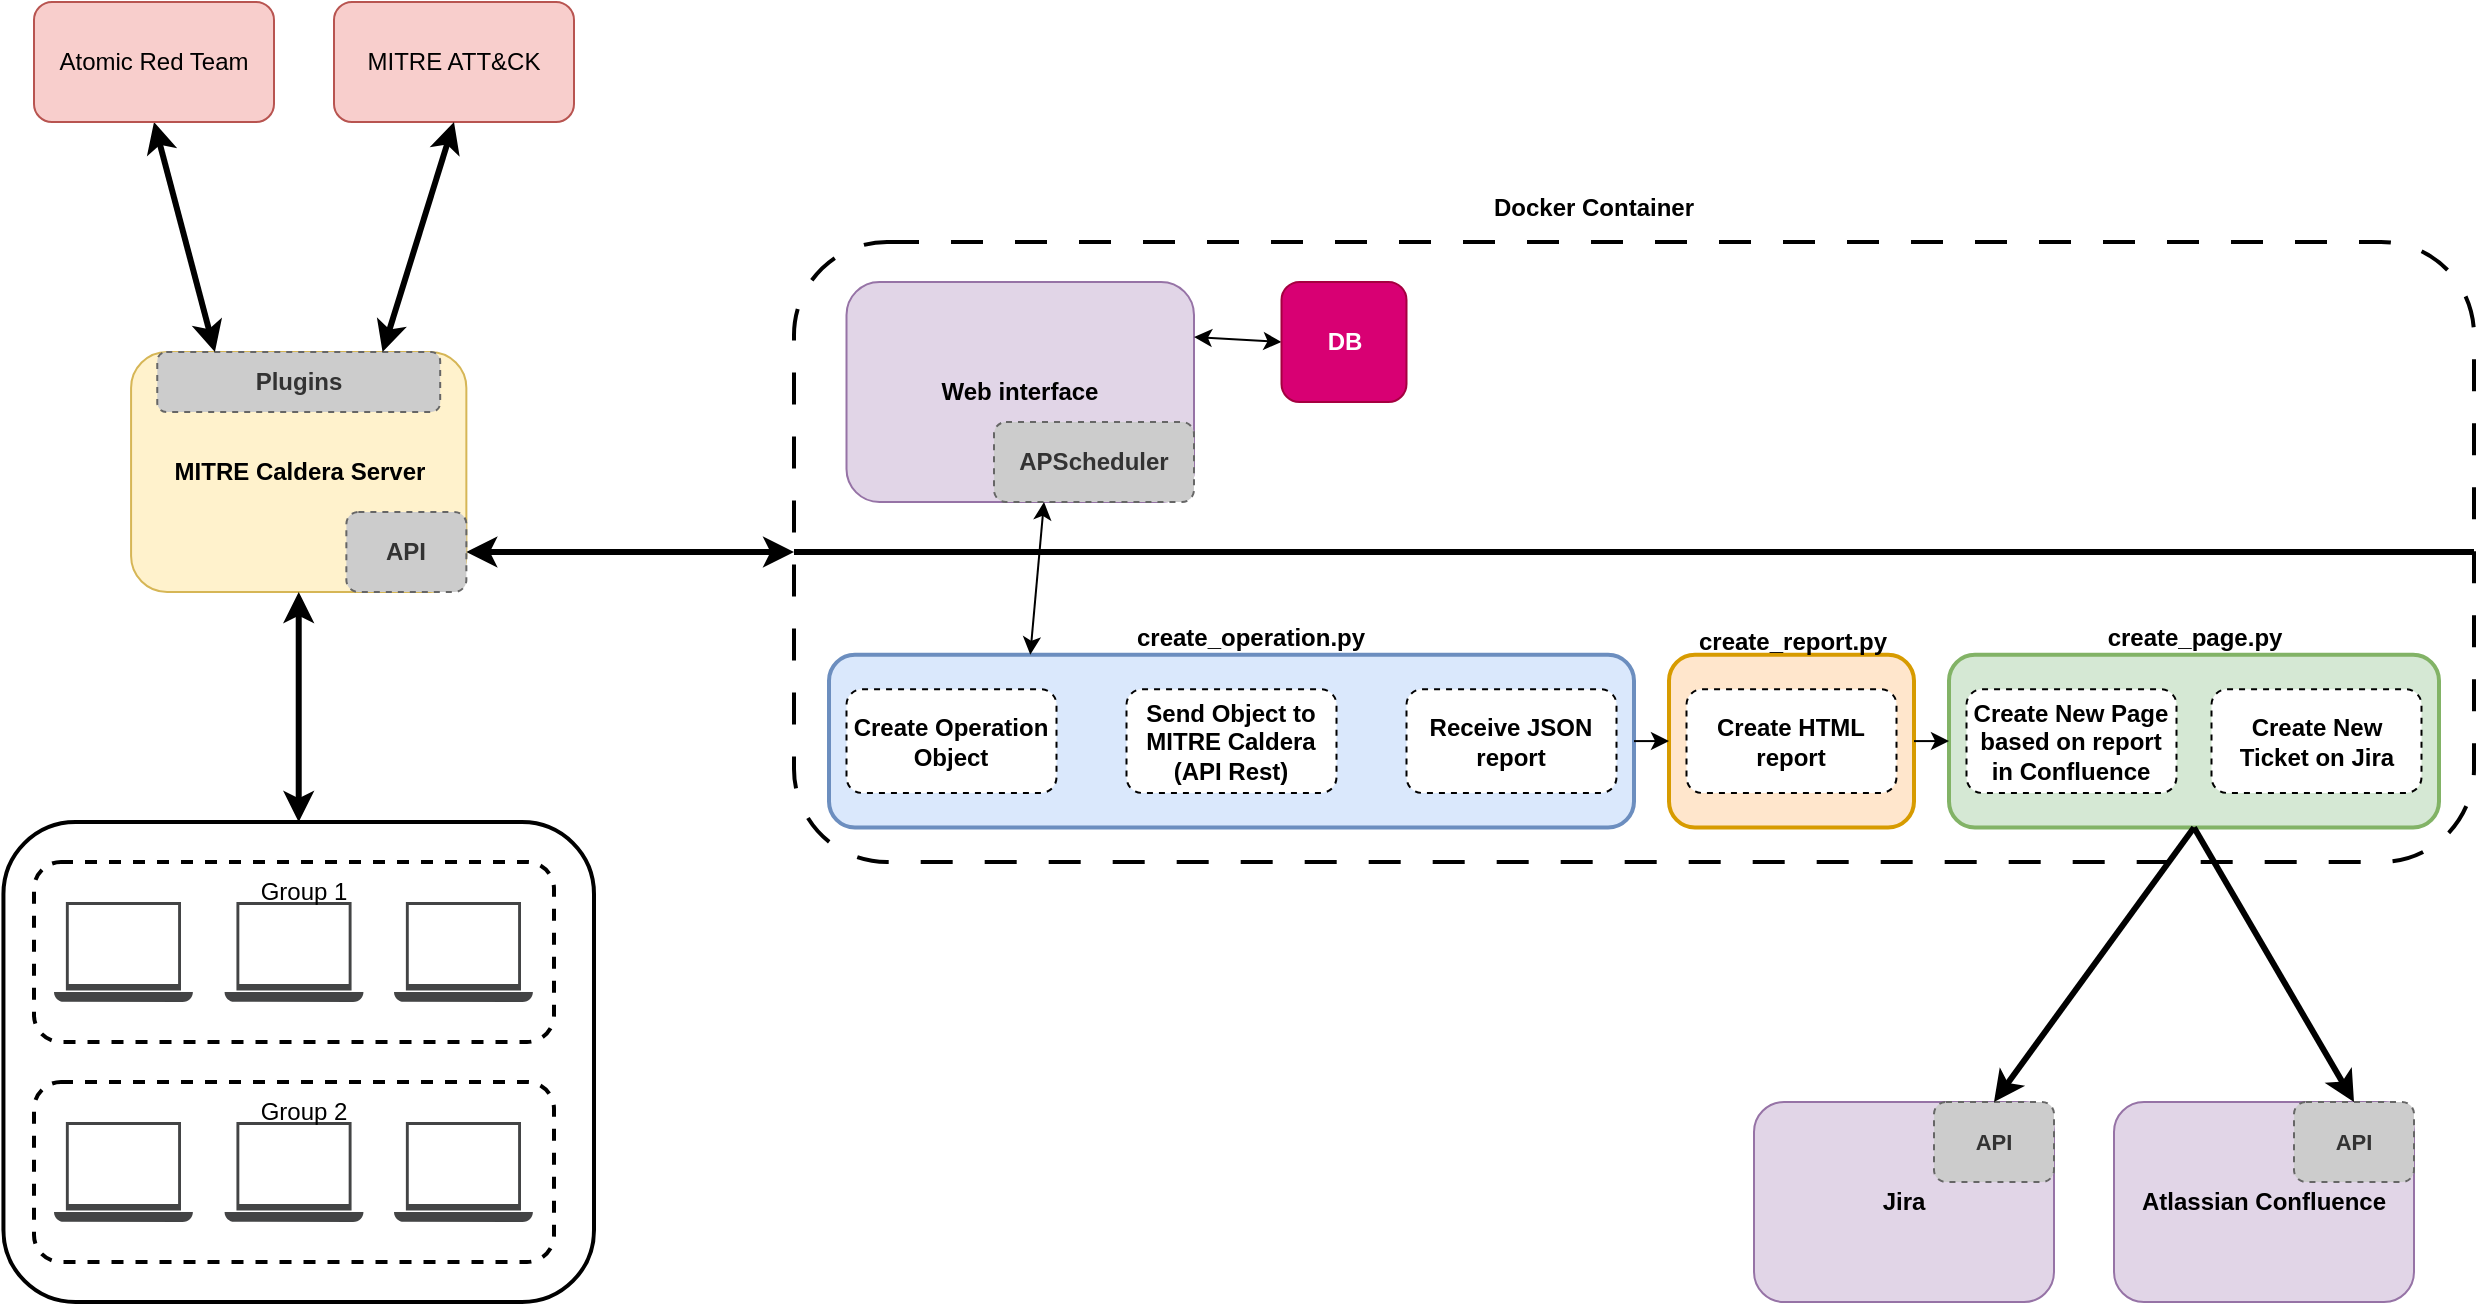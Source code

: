 <mxfile version="26.1.0">
  <diagram name="Page-1" id="6roKQk3cNseYiPaYmT7j">
    <mxGraphModel dx="1466" dy="1027" grid="1" gridSize="10" guides="1" tooltips="1" connect="1" arrows="1" fold="1" page="1" pageScale="1" pageWidth="850" pageHeight="1100" math="0" shadow="0">
      <root>
        <mxCell id="0" />
        <mxCell id="1" parent="0" />
        <mxCell id="Bffc2N9rmhMyqCuWBdmV-59" value="" style="group" vertex="1" connectable="0" parent="1">
          <mxGeometry x="480" y="730" width="840" height="190" as="geometry" />
        </mxCell>
        <mxCell id="Bffc2N9rmhMyqCuWBdmV-57" value="" style="rounded=1;whiteSpace=wrap;html=1;dashed=1;dashPattern=8 8;strokeWidth=2;" vertex="1" parent="Bffc2N9rmhMyqCuWBdmV-59">
          <mxGeometry y="-120" width="840" height="310" as="geometry" />
        </mxCell>
        <mxCell id="Bffc2N9rmhMyqCuWBdmV-9" value="" style="rounded=1;whiteSpace=wrap;html=1;strokeWidth=2;fillColor=#d5e8d4;strokeColor=#82b366;" vertex="1" parent="Bffc2N9rmhMyqCuWBdmV-59">
          <mxGeometry x="577.5" y="86.364" width="245.0" height="86.364" as="geometry" />
        </mxCell>
        <mxCell id="Bffc2N9rmhMyqCuWBdmV-8" value="" style="rounded=1;whiteSpace=wrap;html=1;strokeWidth=2;fillColor=#ffe6cc;strokeColor=#d79b00;" vertex="1" parent="Bffc2N9rmhMyqCuWBdmV-59">
          <mxGeometry x="437.5" y="86.364" width="122.5" height="86.364" as="geometry" />
        </mxCell>
        <mxCell id="Bffc2N9rmhMyqCuWBdmV-7" value="" style="rounded=1;whiteSpace=wrap;html=1;strokeWidth=2;fillColor=#dae8fc;strokeColor=#6c8ebf;" vertex="1" parent="Bffc2N9rmhMyqCuWBdmV-59">
          <mxGeometry x="17.5" y="86.364" width="402.5" height="86.364" as="geometry" />
        </mxCell>
        <mxCell id="Bffc2N9rmhMyqCuWBdmV-1" value="&lt;b&gt;Create Operation Object&lt;/b&gt;" style="rounded=1;whiteSpace=wrap;html=1;dashed=1;" vertex="1" parent="Bffc2N9rmhMyqCuWBdmV-59">
          <mxGeometry x="26.25" y="103.636" width="105" height="51.818" as="geometry" />
        </mxCell>
        <mxCell id="Bffc2N9rmhMyqCuWBdmV-2" value="&lt;b&gt;Send Object to MITRE Caldera (API Rest)&lt;/b&gt;" style="rounded=1;whiteSpace=wrap;html=1;dashed=1;" vertex="1" parent="Bffc2N9rmhMyqCuWBdmV-59">
          <mxGeometry x="166.25" y="103.636" width="105" height="51.818" as="geometry" />
        </mxCell>
        <mxCell id="Bffc2N9rmhMyqCuWBdmV-3" value="&lt;b&gt;Receive JSON report&lt;/b&gt;" style="rounded=1;whiteSpace=wrap;html=1;dashed=1;" vertex="1" parent="Bffc2N9rmhMyqCuWBdmV-59">
          <mxGeometry x="306.25" y="103.636" width="105" height="51.818" as="geometry" />
        </mxCell>
        <mxCell id="Bffc2N9rmhMyqCuWBdmV-4" value="&lt;b&gt;Create HTML report&lt;/b&gt;" style="rounded=1;whiteSpace=wrap;html=1;dashed=1;" vertex="1" parent="Bffc2N9rmhMyqCuWBdmV-59">
          <mxGeometry x="446.25" y="103.636" width="105" height="51.818" as="geometry" />
        </mxCell>
        <mxCell id="Bffc2N9rmhMyqCuWBdmV-5" value="&lt;b&gt;Create New Page based on report in Confluence&lt;/b&gt;" style="rounded=1;whiteSpace=wrap;html=1;dashed=1;" vertex="1" parent="Bffc2N9rmhMyqCuWBdmV-59">
          <mxGeometry x="586.25" y="103.636" width="105" height="51.818" as="geometry" />
        </mxCell>
        <mxCell id="Bffc2N9rmhMyqCuWBdmV-10" value="&lt;b&gt;create_operation.py&lt;/b&gt;" style="text;html=1;align=center;verticalAlign=middle;resizable=0;points=[];autosize=1;strokeColor=none;fillColor=none;" vertex="1" parent="Bffc2N9rmhMyqCuWBdmV-59">
          <mxGeometry x="157.5" y="63.274" width="140" height="30" as="geometry" />
        </mxCell>
        <mxCell id="Bffc2N9rmhMyqCuWBdmV-11" value="&lt;b&gt;create_report.py&lt;/b&gt;" style="text;html=1;align=center;verticalAlign=middle;whiteSpace=wrap;rounded=0;" vertex="1" parent="Bffc2N9rmhMyqCuWBdmV-59">
          <mxGeometry x="472.5" y="67.364" width="52.5" height="25.909" as="geometry" />
        </mxCell>
        <mxCell id="Bffc2N9rmhMyqCuWBdmV-12" value="&lt;b&gt;create_page.py&lt;/b&gt;" style="text;html=1;align=center;verticalAlign=middle;whiteSpace=wrap;rounded=0;" vertex="1" parent="Bffc2N9rmhMyqCuWBdmV-59">
          <mxGeometry x="673.75" y="65.324" width="52.5" height="25.909" as="geometry" />
        </mxCell>
        <mxCell id="Bffc2N9rmhMyqCuWBdmV-13" value="&lt;b&gt;Create New Ticket on Jira&lt;/b&gt;" style="rounded=1;whiteSpace=wrap;html=1;dashed=1;" vertex="1" parent="Bffc2N9rmhMyqCuWBdmV-59">
          <mxGeometry x="708.75" y="103.636" width="105" height="51.818" as="geometry" />
        </mxCell>
        <mxCell id="Bffc2N9rmhMyqCuWBdmV-65" value="" style="endArrow=classic;html=1;rounded=0;exitX=1;exitY=0.5;exitDx=0;exitDy=0;entryX=0;entryY=0.5;entryDx=0;entryDy=0;" edge="1" parent="Bffc2N9rmhMyqCuWBdmV-59" source="Bffc2N9rmhMyqCuWBdmV-7" target="Bffc2N9rmhMyqCuWBdmV-8">
          <mxGeometry width="50" height="50" relative="1" as="geometry">
            <mxPoint x="400" y="170" as="sourcePoint" />
            <mxPoint x="450" y="120" as="targetPoint" />
          </mxGeometry>
        </mxCell>
        <mxCell id="Bffc2N9rmhMyqCuWBdmV-66" value="" style="endArrow=classic;html=1;rounded=0;exitX=1;exitY=0.5;exitDx=0;exitDy=0;entryX=0;entryY=0.5;entryDx=0;entryDy=0;" edge="1" parent="Bffc2N9rmhMyqCuWBdmV-59" source="Bffc2N9rmhMyqCuWBdmV-8" target="Bffc2N9rmhMyqCuWBdmV-9">
          <mxGeometry width="50" height="50" relative="1" as="geometry">
            <mxPoint x="230" y="310" as="sourcePoint" />
            <mxPoint x="280" y="260" as="targetPoint" />
          </mxGeometry>
        </mxCell>
        <mxCell id="Bffc2N9rmhMyqCuWBdmV-67" value="" style="endArrow=none;html=1;strokeWidth=3;rounded=0;entryX=1;entryY=0.5;entryDx=0;entryDy=0;exitX=0;exitY=0.5;exitDx=0;exitDy=0;strokeColor=default;curved=0;" edge="1" parent="Bffc2N9rmhMyqCuWBdmV-59" source="Bffc2N9rmhMyqCuWBdmV-57" target="Bffc2N9rmhMyqCuWBdmV-57">
          <mxGeometry width="50" height="50" relative="1" as="geometry">
            <mxPoint y="50" as="sourcePoint" />
            <mxPoint x="50" as="targetPoint" />
          </mxGeometry>
        </mxCell>
        <mxCell id="Bffc2N9rmhMyqCuWBdmV-15" value="&lt;b&gt;MITRE Caldera Server&lt;/b&gt;" style="rounded=1;whiteSpace=wrap;html=1;fillColor=#fff2cc;strokeColor=#d6b656;fillStyle=solid;" vertex="1" parent="1">
          <mxGeometry x="148.54" y="665" width="167.64" height="120" as="geometry" />
        </mxCell>
        <mxCell id="Bffc2N9rmhMyqCuWBdmV-16" value="" style="group" vertex="1" connectable="0" parent="1">
          <mxGeometry x="100" y="920" width="280" height="220" as="geometry" />
        </mxCell>
        <mxCell id="Bffc2N9rmhMyqCuWBdmV-17" value="" style="group" vertex="1" connectable="0" parent="Bffc2N9rmhMyqCuWBdmV-16">
          <mxGeometry width="280" height="220" as="geometry" />
        </mxCell>
        <mxCell id="Bffc2N9rmhMyqCuWBdmV-18" value="" style="rounded=1;whiteSpace=wrap;html=1;strokeWidth=2;" vertex="1" parent="Bffc2N9rmhMyqCuWBdmV-17">
          <mxGeometry x="-15.28" y="-20" width="295.28" height="240" as="geometry" />
        </mxCell>
        <mxCell id="Bffc2N9rmhMyqCuWBdmV-19" value="" style="rounded=1;whiteSpace=wrap;html=1;dashed=1;strokeWidth=2;" vertex="1" parent="Bffc2N9rmhMyqCuWBdmV-17">
          <mxGeometry width="260" height="90" as="geometry" />
        </mxCell>
        <mxCell id="Bffc2N9rmhMyqCuWBdmV-20" value="" style="sketch=0;pointerEvents=1;shadow=0;dashed=0;html=1;strokeColor=none;fillColor=#434445;aspect=fixed;labelPosition=center;verticalLabelPosition=bottom;verticalAlign=top;align=center;outlineConnect=0;shape=mxgraph.vvd.laptop;" vertex="1" parent="Bffc2N9rmhMyqCuWBdmV-17">
          <mxGeometry x="10" y="20" width="69.44" height="50" as="geometry" />
        </mxCell>
        <mxCell id="Bffc2N9rmhMyqCuWBdmV-21" value="" style="sketch=0;pointerEvents=1;shadow=0;dashed=0;html=1;strokeColor=none;fillColor=#434445;aspect=fixed;labelPosition=center;verticalLabelPosition=bottom;verticalAlign=top;align=center;outlineConnect=0;shape=mxgraph.vvd.laptop;" vertex="1" parent="Bffc2N9rmhMyqCuWBdmV-17">
          <mxGeometry x="95.28" y="20" width="69.44" height="50" as="geometry" />
        </mxCell>
        <mxCell id="Bffc2N9rmhMyqCuWBdmV-22" value="" style="sketch=0;pointerEvents=1;shadow=0;dashed=0;html=1;strokeColor=none;fillColor=#434445;aspect=fixed;labelPosition=center;verticalLabelPosition=bottom;verticalAlign=top;align=center;outlineConnect=0;shape=mxgraph.vvd.laptop;" vertex="1" parent="Bffc2N9rmhMyqCuWBdmV-17">
          <mxGeometry x="180" y="20" width="69.44" height="50" as="geometry" />
        </mxCell>
        <mxCell id="Bffc2N9rmhMyqCuWBdmV-23" value="Group 1" style="text;html=1;align=center;verticalAlign=middle;whiteSpace=wrap;rounded=0;" vertex="1" parent="Bffc2N9rmhMyqCuWBdmV-17">
          <mxGeometry x="105" width="60" height="30" as="geometry" />
        </mxCell>
        <mxCell id="Bffc2N9rmhMyqCuWBdmV-24" value="" style="shape=image;verticalLabelPosition=bottom;labelBackgroundColor=default;verticalAlign=top;aspect=fixed;imageAspect=0;image=https://cdn.freelogovectors.net/wp-content/uploads/2023/07/linux-logo-02-freelogovectors.net_.png;" vertex="1" parent="Bffc2N9rmhMyqCuWBdmV-17">
          <mxGeometry x="105" y="22.5" width="50" height="37.5" as="geometry" />
        </mxCell>
        <mxCell id="Bffc2N9rmhMyqCuWBdmV-25" value="" style="shape=image;verticalLabelPosition=bottom;labelBackgroundColor=default;verticalAlign=top;aspect=fixed;imageAspect=0;image=https://upload.wikimedia.org/wikipedia/commons/thumb/a/ae/Windows_key_logo_2012_%28dark-grey%29.svg/1862px-Windows_key_logo_2012_%28dark-grey%29.svg.png;" vertex="1" parent="Bffc2N9rmhMyqCuWBdmV-17">
          <mxGeometry x="31.1" y="26.25" width="27.25" height="30" as="geometry" />
        </mxCell>
        <mxCell id="Bffc2N9rmhMyqCuWBdmV-26" value="" style="shape=image;verticalLabelPosition=bottom;labelBackgroundColor=default;verticalAlign=top;aspect=fixed;imageAspect=0;image=https://cdn-icons-png.flaticon.com/512/2/2235.png;" vertex="1" parent="Bffc2N9rmhMyqCuWBdmV-17">
          <mxGeometry x="198.72" y="25.25" width="32" height="32" as="geometry" />
        </mxCell>
        <mxCell id="Bffc2N9rmhMyqCuWBdmV-27" value="" style="group" vertex="1" connectable="0" parent="Bffc2N9rmhMyqCuWBdmV-16">
          <mxGeometry y="110" width="260" height="90" as="geometry" />
        </mxCell>
        <mxCell id="Bffc2N9rmhMyqCuWBdmV-28" value="" style="rounded=1;whiteSpace=wrap;html=1;dashed=1;strokeWidth=2;" vertex="1" parent="Bffc2N9rmhMyqCuWBdmV-27">
          <mxGeometry width="260" height="90" as="geometry" />
        </mxCell>
        <mxCell id="Bffc2N9rmhMyqCuWBdmV-29" value="" style="sketch=0;pointerEvents=1;shadow=0;dashed=0;html=1;strokeColor=none;fillColor=#434445;aspect=fixed;labelPosition=center;verticalLabelPosition=bottom;verticalAlign=top;align=center;outlineConnect=0;shape=mxgraph.vvd.laptop;" vertex="1" parent="Bffc2N9rmhMyqCuWBdmV-27">
          <mxGeometry x="10" y="20" width="69.44" height="50" as="geometry" />
        </mxCell>
        <mxCell id="Bffc2N9rmhMyqCuWBdmV-30" value="" style="sketch=0;pointerEvents=1;shadow=0;dashed=0;html=1;strokeColor=none;fillColor=#434445;aspect=fixed;labelPosition=center;verticalLabelPosition=bottom;verticalAlign=top;align=center;outlineConnect=0;shape=mxgraph.vvd.laptop;" vertex="1" parent="Bffc2N9rmhMyqCuWBdmV-27">
          <mxGeometry x="95.28" y="20" width="69.44" height="50" as="geometry" />
        </mxCell>
        <mxCell id="Bffc2N9rmhMyqCuWBdmV-31" value="" style="sketch=0;pointerEvents=1;shadow=0;dashed=0;html=1;strokeColor=none;fillColor=#434445;aspect=fixed;labelPosition=center;verticalLabelPosition=bottom;verticalAlign=top;align=center;outlineConnect=0;shape=mxgraph.vvd.laptop;" vertex="1" parent="Bffc2N9rmhMyqCuWBdmV-27">
          <mxGeometry x="180" y="20" width="69.44" height="50" as="geometry" />
        </mxCell>
        <mxCell id="Bffc2N9rmhMyqCuWBdmV-32" value="Group 2" style="text;html=1;align=center;verticalAlign=middle;whiteSpace=wrap;rounded=0;" vertex="1" parent="Bffc2N9rmhMyqCuWBdmV-27">
          <mxGeometry x="105" width="60" height="30" as="geometry" />
        </mxCell>
        <mxCell id="Bffc2N9rmhMyqCuWBdmV-33" value="" style="shape=image;verticalLabelPosition=bottom;labelBackgroundColor=default;verticalAlign=top;aspect=fixed;imageAspect=0;image=https://upload.wikimedia.org/wikipedia/commons/thumb/a/ae/Windows_key_logo_2012_%28dark-grey%29.svg/1862px-Windows_key_logo_2012_%28dark-grey%29.svg.png;" vertex="1" parent="Bffc2N9rmhMyqCuWBdmV-27">
          <mxGeometry x="116.37" y="27" width="27.25" height="30" as="geometry" />
        </mxCell>
        <mxCell id="Bffc2N9rmhMyqCuWBdmV-34" value="" style="shape=image;verticalLabelPosition=bottom;labelBackgroundColor=default;verticalAlign=top;aspect=fixed;imageAspect=0;image=https://cdn.freelogovectors.net/wp-content/uploads/2023/07/linux-logo-02-freelogovectors.net_.png;" vertex="1" parent="Bffc2N9rmhMyqCuWBdmV-27">
          <mxGeometry x="188.39" y="22.25" width="52.66" height="39.5" as="geometry" />
        </mxCell>
        <mxCell id="Bffc2N9rmhMyqCuWBdmV-35" value="" style="shape=image;verticalLabelPosition=bottom;labelBackgroundColor=default;verticalAlign=top;aspect=fixed;imageAspect=0;image=https://upload.wikimedia.org/wikipedia/commons/thumb/a/ae/Windows_key_logo_2012_%28dark-grey%29.svg/1862px-Windows_key_logo_2012_%28dark-grey%29.svg.png;" vertex="1" parent="Bffc2N9rmhMyqCuWBdmV-27">
          <mxGeometry x="31.1" y="27" width="27.25" height="30" as="geometry" />
        </mxCell>
        <mxCell id="Bffc2N9rmhMyqCuWBdmV-36" value="" style="endArrow=classic;startArrow=classic;html=1;rounded=0;entryX=0.5;entryY=1;entryDx=0;entryDy=0;exitX=0.5;exitY=0;exitDx=0;exitDy=0;strokeWidth=3;" edge="1" parent="1" source="Bffc2N9rmhMyqCuWBdmV-18" target="Bffc2N9rmhMyqCuWBdmV-15">
          <mxGeometry width="50" height="50" relative="1" as="geometry">
            <mxPoint x="180" y="870" as="sourcePoint" />
            <mxPoint x="230" y="820" as="targetPoint" />
          </mxGeometry>
        </mxCell>
        <mxCell id="Bffc2N9rmhMyqCuWBdmV-38" value="&lt;b&gt;Atlassian Confluence&lt;/b&gt;" style="rounded=1;whiteSpace=wrap;html=1;fillColor=#e1d5e7;strokeColor=#9673a6;gradientDirection=north;" vertex="1" parent="1">
          <mxGeometry x="1140" y="1040" width="150" height="100" as="geometry" />
        </mxCell>
        <mxCell id="Bffc2N9rmhMyqCuWBdmV-39" value="&lt;b&gt;API&lt;/b&gt;" style="rounded=1;whiteSpace=wrap;html=1;fillColor=#CCCCCC;strokeColor=#666666;gradientDirection=north;dashed=1;fontColor=#333333;" vertex="1" parent="1">
          <mxGeometry x="256.18" y="745" width="60" height="40" as="geometry" />
        </mxCell>
        <mxCell id="Bffc2N9rmhMyqCuWBdmV-40" value="" style="endArrow=classic;startArrow=classic;html=1;rounded=0;exitX=1;exitY=0.5;exitDx=0;exitDy=0;entryX=0;entryY=0.5;entryDx=0;entryDy=0;strokeWidth=3;" edge="1" parent="1" source="Bffc2N9rmhMyqCuWBdmV-39" target="Bffc2N9rmhMyqCuWBdmV-57">
          <mxGeometry width="50" height="50" relative="1" as="geometry">
            <mxPoint x="410" y="910" as="sourcePoint" />
            <mxPoint x="430" y="770" as="targetPoint" />
          </mxGeometry>
        </mxCell>
        <mxCell id="Bffc2N9rmhMyqCuWBdmV-46" value="&lt;b&gt;&lt;font style=&quot;font-size: 11px;&quot;&gt;API&lt;/font&gt;&lt;/b&gt;" style="rounded=1;whiteSpace=wrap;html=1;fillColor=#CCCCCC;strokeColor=#666666;gradientDirection=north;dashed=1;fontColor=#333333;" vertex="1" parent="1">
          <mxGeometry x="1230" y="1040" width="60" height="40" as="geometry" />
        </mxCell>
        <mxCell id="Bffc2N9rmhMyqCuWBdmV-47" value="" style="endArrow=classic;html=1;rounded=0;exitX=0.5;exitY=1;exitDx=0;exitDy=0;entryX=0.5;entryY=0;entryDx=0;entryDy=0;strokeWidth=3;" edge="1" parent="1" source="Bffc2N9rmhMyqCuWBdmV-9" target="Bffc2N9rmhMyqCuWBdmV-46">
          <mxGeometry width="50" height="50" relative="1" as="geometry">
            <mxPoint x="1170" y="930" as="sourcePoint" />
            <mxPoint x="1290" y="980" as="targetPoint" />
          </mxGeometry>
        </mxCell>
        <mxCell id="Bffc2N9rmhMyqCuWBdmV-48" value="&lt;b&gt;Plugins&lt;/b&gt;" style="rounded=1;whiteSpace=wrap;html=1;fillColor=#CCCCCC;strokeColor=#666666;gradientDirection=north;dashed=1;fontColor=#333333;" vertex="1" parent="1">
          <mxGeometry x="161.63" y="665" width="141.46" height="30" as="geometry" />
        </mxCell>
        <mxCell id="Bffc2N9rmhMyqCuWBdmV-49" value="&lt;b&gt;Jira&lt;/b&gt;" style="rounded=1;whiteSpace=wrap;html=1;fillColor=#e1d5e7;strokeColor=#9673a6;gradientDirection=north;" vertex="1" parent="1">
          <mxGeometry x="960" y="1040" width="150" height="100" as="geometry" />
        </mxCell>
        <mxCell id="Bffc2N9rmhMyqCuWBdmV-50" value="&lt;b&gt;&lt;font style=&quot;font-size: 11px;&quot;&gt;API&lt;/font&gt;&lt;/b&gt;" style="rounded=1;whiteSpace=wrap;html=1;fillColor=#CCCCCC;strokeColor=#666666;gradientDirection=north;dashed=1;fontColor=#333333;" vertex="1" parent="1">
          <mxGeometry x="1050" y="1040" width="60" height="40" as="geometry" />
        </mxCell>
        <mxCell id="Bffc2N9rmhMyqCuWBdmV-51" value="" style="endArrow=classic;html=1;rounded=0;entryX=0.5;entryY=0;entryDx=0;entryDy=0;strokeWidth=3;exitX=0.5;exitY=1;exitDx=0;exitDy=0;" edge="1" parent="1" source="Bffc2N9rmhMyqCuWBdmV-9" target="Bffc2N9rmhMyqCuWBdmV-50">
          <mxGeometry width="50" height="50" relative="1" as="geometry">
            <mxPoint x="1150" y="940" as="sourcePoint" />
            <mxPoint x="940" y="980" as="targetPoint" />
          </mxGeometry>
        </mxCell>
        <mxCell id="Bffc2N9rmhMyqCuWBdmV-52" value="MITRE ATT&amp;amp;CK" style="rounded=1;whiteSpace=wrap;html=1;fillColor=#f8cecc;strokeColor=#b85450;gradientDirection=north;" vertex="1" parent="1">
          <mxGeometry x="250" y="490" width="120" height="60" as="geometry" />
        </mxCell>
        <mxCell id="Bffc2N9rmhMyqCuWBdmV-53" value="" style="endArrow=classic;startArrow=classic;html=1;rounded=0;entryX=0.5;entryY=1;entryDx=0;entryDy=0;exitX=0.25;exitY=0;exitDx=0;exitDy=0;strokeWidth=3;" edge="1" parent="1" source="Bffc2N9rmhMyqCuWBdmV-15" target="Bffc2N9rmhMyqCuWBdmV-55">
          <mxGeometry width="50" height="50" relative="1" as="geometry">
            <mxPoint x="70" y="640" as="sourcePoint" />
            <mxPoint x="150" y="550" as="targetPoint" />
          </mxGeometry>
        </mxCell>
        <mxCell id="Bffc2N9rmhMyqCuWBdmV-54" value="" style="endArrow=classic;startArrow=classic;html=1;rounded=0;entryX=0.5;entryY=1;entryDx=0;entryDy=0;exitX=0.75;exitY=0;exitDx=0;exitDy=0;strokeWidth=3;" edge="1" parent="1" source="Bffc2N9rmhMyqCuWBdmV-15" target="Bffc2N9rmhMyqCuWBdmV-52">
          <mxGeometry width="50" height="50" relative="1" as="geometry">
            <mxPoint x="200" y="680" as="sourcePoint" />
            <mxPoint x="160" y="560" as="targetPoint" />
          </mxGeometry>
        </mxCell>
        <mxCell id="Bffc2N9rmhMyqCuWBdmV-55" value="Atomic Red Team" style="rounded=1;whiteSpace=wrap;html=1;fillColor=#f8cecc;strokeColor=#b85450;gradientDirection=north;" vertex="1" parent="1">
          <mxGeometry x="100" y="490" width="120" height="60" as="geometry" />
        </mxCell>
        <mxCell id="Bffc2N9rmhMyqCuWBdmV-58" value="&lt;b&gt;Docker Container&lt;/b&gt;" style="text;html=1;align=center;verticalAlign=middle;whiteSpace=wrap;rounded=0;" vertex="1" parent="1">
          <mxGeometry x="823.125" y="580" width="113.75" height="25.909" as="geometry" />
        </mxCell>
        <mxCell id="Bffc2N9rmhMyqCuWBdmV-60" value="&lt;b&gt;Web interface&lt;/b&gt;" style="rounded=1;whiteSpace=wrap;html=1;fillColor=#e1d5e7;strokeColor=#9673a6;" vertex="1" parent="1">
          <mxGeometry x="506.25" y="630" width="173.75" height="110" as="geometry" />
        </mxCell>
        <mxCell id="Bffc2N9rmhMyqCuWBdmV-62" value="" style="endArrow=classic;startArrow=classic;html=1;rounded=0;exitX=1;exitY=0.25;exitDx=0;exitDy=0;entryX=0;entryY=0.5;entryDx=0;entryDy=0;" edge="1" parent="1" source="Bffc2N9rmhMyqCuWBdmV-60" target="Bffc2N9rmhMyqCuWBdmV-61">
          <mxGeometry width="50" height="50" relative="1" as="geometry">
            <mxPoint x="860" y="720" as="sourcePoint" />
            <mxPoint x="910" y="670" as="targetPoint" />
          </mxGeometry>
        </mxCell>
        <mxCell id="Bffc2N9rmhMyqCuWBdmV-61" value="&lt;b&gt;DB&lt;/b&gt;" style="rounded=1;whiteSpace=wrap;html=1;fillColor=#d80073;strokeColor=#A50040;fontColor=#ffffff;" vertex="1" parent="1">
          <mxGeometry x="723.75" y="630" width="62.5" height="60" as="geometry" />
        </mxCell>
        <mxCell id="Bffc2N9rmhMyqCuWBdmV-63" value="&lt;b&gt;APScheduler&lt;/b&gt;" style="rounded=1;whiteSpace=wrap;html=1;fillColor=#CCCCCC;strokeColor=#666666;gradientDirection=north;dashed=1;fontColor=#333333;" vertex="1" parent="1">
          <mxGeometry x="580" y="700" width="100" height="40" as="geometry" />
        </mxCell>
        <mxCell id="Bffc2N9rmhMyqCuWBdmV-64" value="" style="endArrow=classic;startArrow=classic;html=1;rounded=0;entryX=0.25;entryY=1;entryDx=0;entryDy=0;exitX=0.25;exitY=0;exitDx=0;exitDy=0;" edge="1" parent="1" source="Bffc2N9rmhMyqCuWBdmV-7" target="Bffc2N9rmhMyqCuWBdmV-63">
          <mxGeometry width="50" height="50" relative="1" as="geometry">
            <mxPoint x="570" y="820" as="sourcePoint" />
            <mxPoint x="620" y="770" as="targetPoint" />
          </mxGeometry>
        </mxCell>
      </root>
    </mxGraphModel>
  </diagram>
</mxfile>
